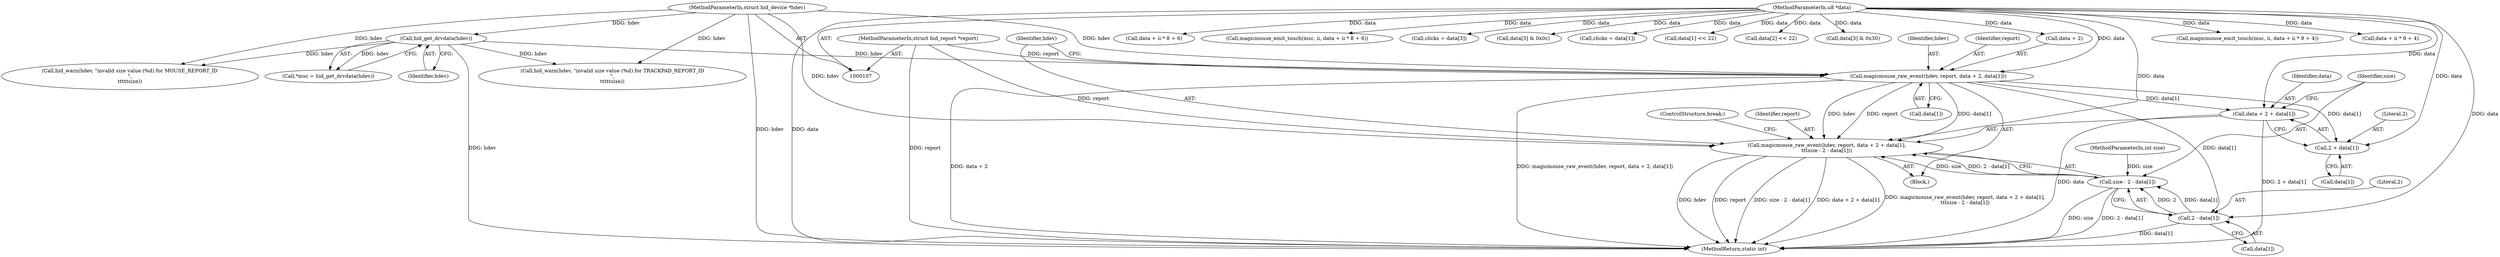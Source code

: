 digraph "0_linux_c54def7bd64d7c0b6993336abcffb8444795bf38@pointer" {
"1000308" [label="(Call,magicmouse_raw_event(hdev, report, data + 2, data[1]))"];
"1000116" [label="(Call,hid_get_drvdata(hdev))"];
"1000108" [label="(MethodParameterIn,struct hid_device *hdev)"];
"1000109" [label="(MethodParameterIn,struct hid_report *report)"];
"1000110" [label="(MethodParameterIn,u8 *data)"];
"1000317" [label="(Call,magicmouse_raw_event(hdev, report, data + 2 + data[1],\n\t\t\tsize - 2 - data[1]))"];
"1000320" [label="(Call,data + 2 + data[1])"];
"1000322" [label="(Call,2 + data[1])"];
"1000329" [label="(Call,2 - data[1])"];
"1000327" [label="(Call,size - 2 - data[1])"];
"1000142" [label="(Block,)"];
"1000190" [label="(Call,magicmouse_emit_touch(msc, ii, data + ii * 9 + 4))"];
"1000309" [label="(Identifier,hdev)"];
"1000110" [label="(MethodParameterIn,u8 *data)"];
"1000193" [label="(Call,data + ii * 9 + 4)"];
"1000321" [label="(Identifier,data)"];
"1000117" [label="(Identifier,hdev)"];
"1000318" [label="(Identifier,hdev)"];
"1000256" [label="(Call,data + ii * 8 + 6)"];
"1000109" [label="(MethodParameterIn,struct hid_report *report)"];
"1000253" [label="(Call,magicmouse_emit_touch(msc, ii, data + ii * 8 + 6))"];
"1000330" [label="(Literal,2)"];
"1000320" [label="(Call,data + 2 + data[1])"];
"1000328" [label="(Identifier,size)"];
"1000301" [label="(Call,clicks = data[3])"];
"1000322" [label="(Call,2 + data[1])"];
"1000327" [label="(Call,size - 2 - data[1])"];
"1000311" [label="(Call,data + 2)"];
"1000108" [label="(MethodParameterIn,struct hid_device *hdev)"];
"1000170" [label="(Call,hid_warn(hdev, \"invalid size value (%d) for TRACKPAD_REPORT_ID\n\",\n\t\t\t\t\tsize))"];
"1000233" [label="(Call,hid_warn(hdev, \"invalid size value (%d) for MOUSE_REPORT_ID\n\",\n\t\t\t\t\tsize))"];
"1000270" [label="(Call,data[3] & 0x0c)"];
"1000323" [label="(Literal,2)"];
"1000317" [label="(Call,magicmouse_raw_event(hdev, report, data + 2 + data[1],\n\t\t\tsize - 2 - data[1]))"];
"1000200" [label="(Call,clicks = data[1])"];
"1000308" [label="(Call,magicmouse_raw_event(hdev, report, data + 2, data[1]))"];
"1000324" [label="(Call,data[1])"];
"1000334" [label="(ControlStructure,break;)"];
"1000276" [label="(Call,data[1] << 22)"];
"1000295" [label="(Call,data[2] << 22)"];
"1000116" [label="(Call,hid_get_drvdata(hdev))"];
"1000289" [label="(Call,data[3] & 0x30)"];
"1000329" [label="(Call,2 - data[1])"];
"1000319" [label="(Identifier,report)"];
"1000310" [label="(Identifier,report)"];
"1000114" [label="(Call,*msc = hid_get_drvdata(hdev))"];
"1000375" [label="(MethodReturn,static int)"];
"1000314" [label="(Call,data[1])"];
"1000111" [label="(MethodParameterIn,int size)"];
"1000331" [label="(Call,data[1])"];
"1000308" -> "1000142"  [label="AST: "];
"1000308" -> "1000314"  [label="CFG: "];
"1000309" -> "1000308"  [label="AST: "];
"1000310" -> "1000308"  [label="AST: "];
"1000311" -> "1000308"  [label="AST: "];
"1000314" -> "1000308"  [label="AST: "];
"1000318" -> "1000308"  [label="CFG: "];
"1000308" -> "1000375"  [label="DDG: data + 2"];
"1000308" -> "1000375"  [label="DDG: magicmouse_raw_event(hdev, report, data + 2, data[1])"];
"1000116" -> "1000308"  [label="DDG: hdev"];
"1000108" -> "1000308"  [label="DDG: hdev"];
"1000109" -> "1000308"  [label="DDG: report"];
"1000110" -> "1000308"  [label="DDG: data"];
"1000308" -> "1000317"  [label="DDG: hdev"];
"1000308" -> "1000317"  [label="DDG: report"];
"1000308" -> "1000317"  [label="DDG: data[1]"];
"1000308" -> "1000320"  [label="DDG: data[1]"];
"1000308" -> "1000322"  [label="DDG: data[1]"];
"1000308" -> "1000329"  [label="DDG: data[1]"];
"1000116" -> "1000114"  [label="AST: "];
"1000116" -> "1000117"  [label="CFG: "];
"1000117" -> "1000116"  [label="AST: "];
"1000114" -> "1000116"  [label="CFG: "];
"1000116" -> "1000375"  [label="DDG: hdev"];
"1000116" -> "1000114"  [label="DDG: hdev"];
"1000108" -> "1000116"  [label="DDG: hdev"];
"1000116" -> "1000170"  [label="DDG: hdev"];
"1000116" -> "1000233"  [label="DDG: hdev"];
"1000108" -> "1000107"  [label="AST: "];
"1000108" -> "1000375"  [label="DDG: hdev"];
"1000108" -> "1000170"  [label="DDG: hdev"];
"1000108" -> "1000233"  [label="DDG: hdev"];
"1000108" -> "1000317"  [label="DDG: hdev"];
"1000109" -> "1000107"  [label="AST: "];
"1000109" -> "1000375"  [label="DDG: report"];
"1000109" -> "1000317"  [label="DDG: report"];
"1000110" -> "1000107"  [label="AST: "];
"1000110" -> "1000375"  [label="DDG: data"];
"1000110" -> "1000190"  [label="DDG: data"];
"1000110" -> "1000193"  [label="DDG: data"];
"1000110" -> "1000200"  [label="DDG: data"];
"1000110" -> "1000253"  [label="DDG: data"];
"1000110" -> "1000256"  [label="DDG: data"];
"1000110" -> "1000270"  [label="DDG: data"];
"1000110" -> "1000276"  [label="DDG: data"];
"1000110" -> "1000289"  [label="DDG: data"];
"1000110" -> "1000295"  [label="DDG: data"];
"1000110" -> "1000301"  [label="DDG: data"];
"1000110" -> "1000311"  [label="DDG: data"];
"1000110" -> "1000317"  [label="DDG: data"];
"1000110" -> "1000320"  [label="DDG: data"];
"1000110" -> "1000322"  [label="DDG: data"];
"1000110" -> "1000329"  [label="DDG: data"];
"1000317" -> "1000142"  [label="AST: "];
"1000317" -> "1000327"  [label="CFG: "];
"1000318" -> "1000317"  [label="AST: "];
"1000319" -> "1000317"  [label="AST: "];
"1000320" -> "1000317"  [label="AST: "];
"1000327" -> "1000317"  [label="AST: "];
"1000334" -> "1000317"  [label="CFG: "];
"1000317" -> "1000375"  [label="DDG: hdev"];
"1000317" -> "1000375"  [label="DDG: report"];
"1000317" -> "1000375"  [label="DDG: size - 2 - data[1]"];
"1000317" -> "1000375"  [label="DDG: data + 2 + data[1]"];
"1000317" -> "1000375"  [label="DDG: magicmouse_raw_event(hdev, report, data + 2 + data[1],\n\t\t\tsize - 2 - data[1])"];
"1000327" -> "1000317"  [label="DDG: size"];
"1000327" -> "1000317"  [label="DDG: 2 - data[1]"];
"1000320" -> "1000322"  [label="CFG: "];
"1000321" -> "1000320"  [label="AST: "];
"1000322" -> "1000320"  [label="AST: "];
"1000328" -> "1000320"  [label="CFG: "];
"1000320" -> "1000375"  [label="DDG: 2 + data[1]"];
"1000320" -> "1000375"  [label="DDG: data"];
"1000322" -> "1000324"  [label="CFG: "];
"1000323" -> "1000322"  [label="AST: "];
"1000324" -> "1000322"  [label="AST: "];
"1000329" -> "1000327"  [label="AST: "];
"1000329" -> "1000331"  [label="CFG: "];
"1000330" -> "1000329"  [label="AST: "];
"1000331" -> "1000329"  [label="AST: "];
"1000327" -> "1000329"  [label="CFG: "];
"1000329" -> "1000375"  [label="DDG: data[1]"];
"1000329" -> "1000327"  [label="DDG: 2"];
"1000329" -> "1000327"  [label="DDG: data[1]"];
"1000328" -> "1000327"  [label="AST: "];
"1000327" -> "1000375"  [label="DDG: size"];
"1000327" -> "1000375"  [label="DDG: 2 - data[1]"];
"1000111" -> "1000327"  [label="DDG: size"];
}
